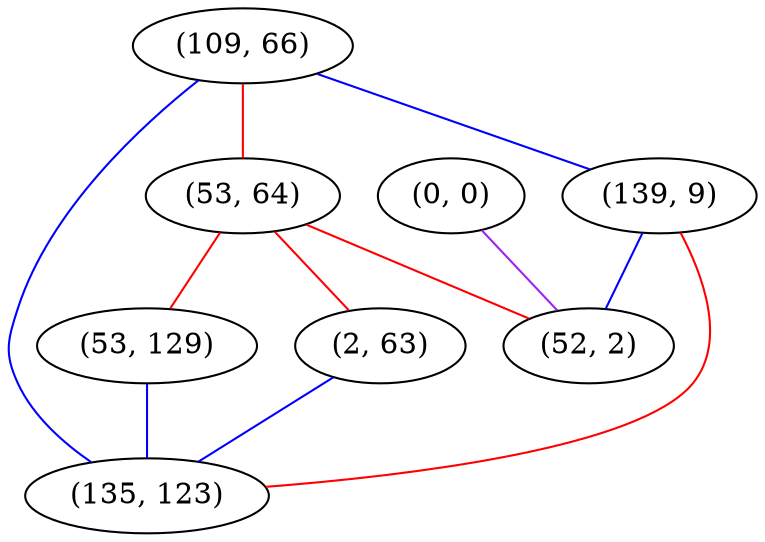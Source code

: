 graph "" {
"(0, 0)";
"(109, 66)";
"(53, 64)";
"(2, 63)";
"(53, 129)";
"(139, 9)";
"(52, 2)";
"(135, 123)";
"(0, 0)" -- "(52, 2)"  [color=purple, key=0, weight=4];
"(109, 66)" -- "(135, 123)"  [color=blue, key=0, weight=3];
"(109, 66)" -- "(139, 9)"  [color=blue, key=0, weight=3];
"(109, 66)" -- "(53, 64)"  [color=red, key=0, weight=1];
"(53, 64)" -- "(2, 63)"  [color=red, key=0, weight=1];
"(53, 64)" -- "(53, 129)"  [color=red, key=0, weight=1];
"(53, 64)" -- "(52, 2)"  [color=red, key=0, weight=1];
"(2, 63)" -- "(135, 123)"  [color=blue, key=0, weight=3];
"(53, 129)" -- "(135, 123)"  [color=blue, key=0, weight=3];
"(139, 9)" -- "(135, 123)"  [color=red, key=0, weight=1];
"(139, 9)" -- "(52, 2)"  [color=blue, key=0, weight=3];
}
